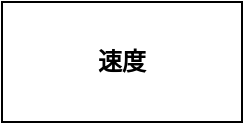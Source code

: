 <mxfile version="18.0.3" type="github"><diagram id="k7tX3lVQWuaxsagRX1iV" name="Page-1"><mxGraphModel dx="1038" dy="571" grid="1" gridSize="10" guides="1" tooltips="1" connect="1" arrows="1" fold="1" page="1" pageScale="1" pageWidth="827" pageHeight="1169" math="0" shadow="0"><root><mxCell id="0"/><mxCell id="1" parent="0"/><mxCell id="m9pKgR-Na_K5wWre87KI-1" value="&lt;b&gt;速度&lt;/b&gt;" style="rounded=0;whiteSpace=wrap;html=1;strokeWidth=1;" vertex="1" parent="1"><mxGeometry x="240" y="150" width="120" height="60" as="geometry"/></mxCell></root></mxGraphModel></diagram></mxfile>